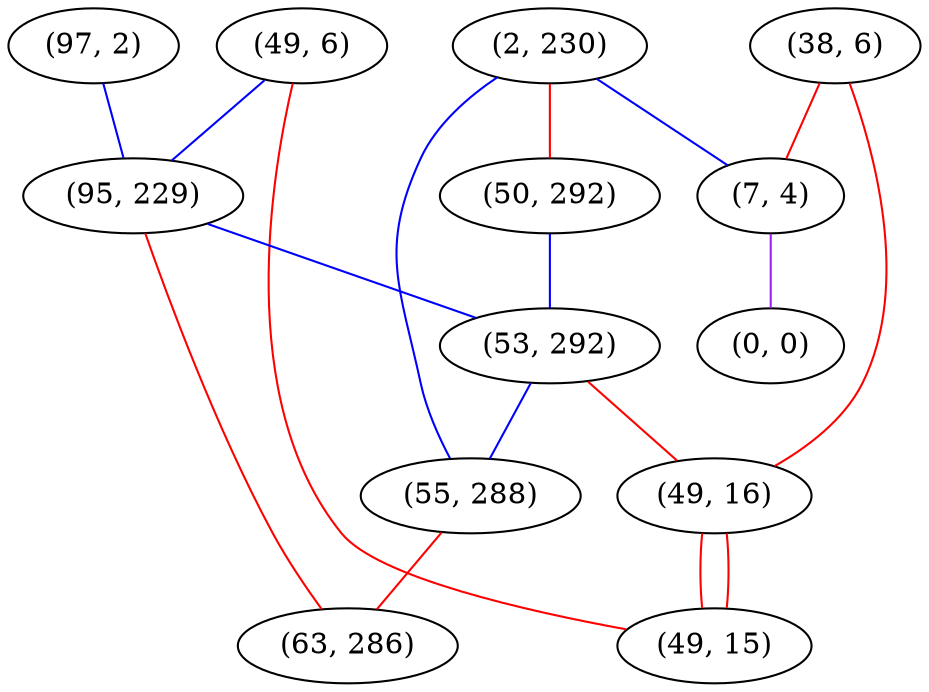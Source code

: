graph "" {
"(97, 2)";
"(2, 230)";
"(49, 6)";
"(38, 6)";
"(95, 229)";
"(50, 292)";
"(7, 4)";
"(53, 292)";
"(0, 0)";
"(55, 288)";
"(49, 16)";
"(63, 286)";
"(49, 15)";
"(97, 2)" -- "(95, 229)"  [color=blue, key=0, weight=3];
"(2, 230)" -- "(7, 4)"  [color=blue, key=0, weight=3];
"(2, 230)" -- "(55, 288)"  [color=blue, key=0, weight=3];
"(2, 230)" -- "(50, 292)"  [color=red, key=0, weight=1];
"(49, 6)" -- "(95, 229)"  [color=blue, key=0, weight=3];
"(49, 6)" -- "(49, 15)"  [color=red, key=0, weight=1];
"(38, 6)" -- "(7, 4)"  [color=red, key=0, weight=1];
"(38, 6)" -- "(49, 16)"  [color=red, key=0, weight=1];
"(95, 229)" -- "(63, 286)"  [color=red, key=0, weight=1];
"(95, 229)" -- "(53, 292)"  [color=blue, key=0, weight=3];
"(50, 292)" -- "(53, 292)"  [color=blue, key=0, weight=3];
"(7, 4)" -- "(0, 0)"  [color=purple, key=0, weight=4];
"(53, 292)" -- "(49, 16)"  [color=red, key=0, weight=1];
"(53, 292)" -- "(55, 288)"  [color=blue, key=0, weight=3];
"(55, 288)" -- "(63, 286)"  [color=red, key=0, weight=1];
"(49, 16)" -- "(49, 15)"  [color=red, key=0, weight=1];
"(49, 16)" -- "(49, 15)"  [color=red, key=1, weight=1];
}
